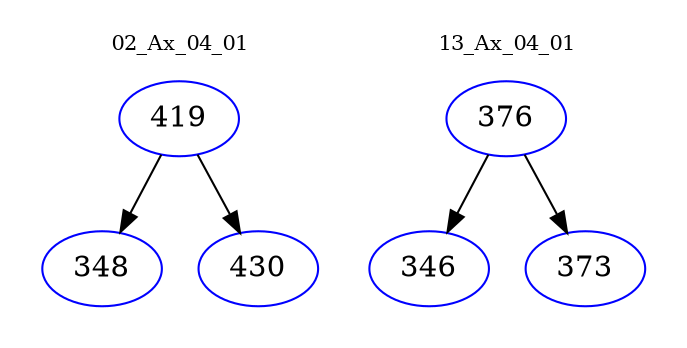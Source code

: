 digraph{
subgraph cluster_0 {
color = white
label = "02_Ax_04_01";
fontsize=10;
T0_419 [label="419", color="blue"]
T0_419 -> T0_348 [color="black"]
T0_348 [label="348", color="blue"]
T0_419 -> T0_430 [color="black"]
T0_430 [label="430", color="blue"]
}
subgraph cluster_1 {
color = white
label = "13_Ax_04_01";
fontsize=10;
T1_376 [label="376", color="blue"]
T1_376 -> T1_346 [color="black"]
T1_346 [label="346", color="blue"]
T1_376 -> T1_373 [color="black"]
T1_373 [label="373", color="blue"]
}
}
